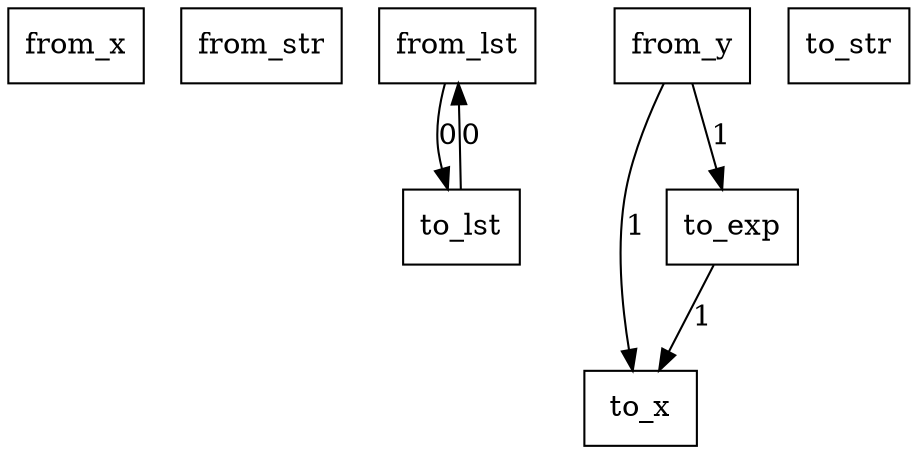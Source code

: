 digraph {
    graph [rankdir=TB
          ,bgcolor=transparent];
    node [shape=box
         ,fillcolor=white
         ,style=filled];
    0 [label=<from_x>];
    1 [label=<from_str>];
    2 [label=<from_lst>];
    3 [label=<from_y>];
    4 [label=<to_str>];
    5 [label=<to_lst>];
    6 [label=<to_x>];
    7 [label=<to_exp>];
    2 -> 5 [label=0];
    3 -> 6 [label=1];
    3 -> 7 [label=1];
    5 -> 2 [label=0];
    7 -> 6 [label=1];
}